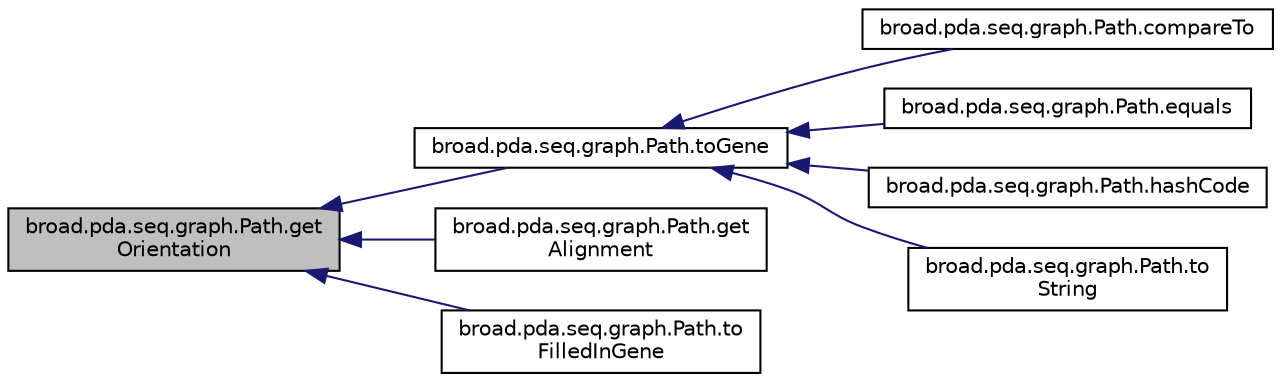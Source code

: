 digraph "broad.pda.seq.graph.Path.getOrientation"
{
  edge [fontname="Helvetica",fontsize="10",labelfontname="Helvetica",labelfontsize="10"];
  node [fontname="Helvetica",fontsize="10",shape=record];
  rankdir="LR";
  Node1 [label="broad.pda.seq.graph.Path.get\lOrientation",height=0.2,width=0.4,color="black", fillcolor="grey75", style="filled" fontcolor="black"];
  Node1 -> Node2 [dir="back",color="midnightblue",fontsize="10",style="solid",fontname="Helvetica"];
  Node2 [label="broad.pda.seq.graph.Path.toGene",height=0.2,width=0.4,color="black", fillcolor="white", style="filled",URL="$classbroad_1_1pda_1_1seq_1_1graph_1_1_path.html#adcca168a9ae64adbf669aefd26452634"];
  Node2 -> Node3 [dir="back",color="midnightblue",fontsize="10",style="solid",fontname="Helvetica"];
  Node3 [label="broad.pda.seq.graph.Path.compareTo",height=0.2,width=0.4,color="black", fillcolor="white", style="filled",URL="$classbroad_1_1pda_1_1seq_1_1graph_1_1_path.html#a70cb4c85f8d4cacee312306bee79508d"];
  Node2 -> Node4 [dir="back",color="midnightblue",fontsize="10",style="solid",fontname="Helvetica"];
  Node4 [label="broad.pda.seq.graph.Path.equals",height=0.2,width=0.4,color="black", fillcolor="white", style="filled",URL="$classbroad_1_1pda_1_1seq_1_1graph_1_1_path.html#a5b2c4a07f48cacdc599daa45848f3ed6"];
  Node2 -> Node5 [dir="back",color="midnightblue",fontsize="10",style="solid",fontname="Helvetica"];
  Node5 [label="broad.pda.seq.graph.Path.hashCode",height=0.2,width=0.4,color="black", fillcolor="white", style="filled",URL="$classbroad_1_1pda_1_1seq_1_1graph_1_1_path.html#af21ea805243e66d4ae02994709a588e2"];
  Node2 -> Node6 [dir="back",color="midnightblue",fontsize="10",style="solid",fontname="Helvetica"];
  Node6 [label="broad.pda.seq.graph.Path.to\lString",height=0.2,width=0.4,color="black", fillcolor="white", style="filled",URL="$classbroad_1_1pda_1_1seq_1_1graph_1_1_path.html#ada5eccda56ab5aa95e499d52eaba6f18"];
  Node1 -> Node7 [dir="back",color="midnightblue",fontsize="10",style="solid",fontname="Helvetica"];
  Node7 [label="broad.pda.seq.graph.Path.get\lAlignment",height=0.2,width=0.4,color="black", fillcolor="white", style="filled",URL="$classbroad_1_1pda_1_1seq_1_1graph_1_1_path.html#a6cf246f0e21368221a8bff05ff4d0412"];
  Node1 -> Node8 [dir="back",color="midnightblue",fontsize="10",style="solid",fontname="Helvetica"];
  Node8 [label="broad.pda.seq.graph.Path.to\lFilledInGene",height=0.2,width=0.4,color="black", fillcolor="white", style="filled",URL="$classbroad_1_1pda_1_1seq_1_1graph_1_1_path.html#a985617335f60470040cd6e9534d815d6"];
}
